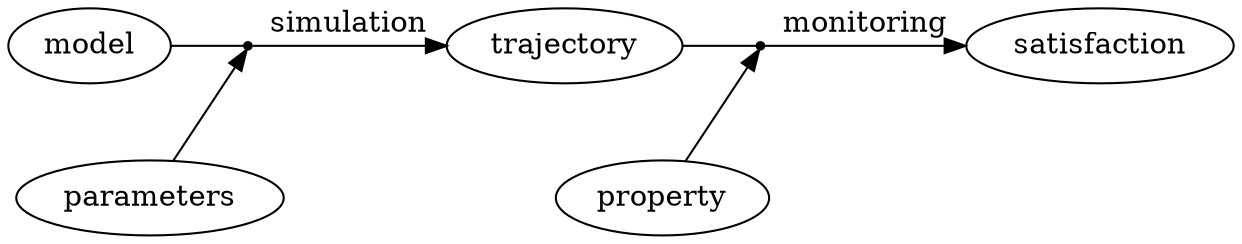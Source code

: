 digraph schema {
	model [label="model"]
	par [label="parameters"]
	traj [label="trajectory"]
	prop [label="property"]
	sat [label="satisfaction"]
	sim [shape="point",label=""]
	mon [shape="point",label=""]
	model -> sim [dir="none",constraint="false"]
	sim -> par [dir="back"]
	sim -> traj [constraint="false",label="simulation"]
	traj -> mon [dir="none",constraint="false"]
	mon -> prop [dir="back"]
	mon -> sat [constraint="false",label="monitoring"]
	model -> par [style="invisible",dir="none"]
	traj -> prop [style="invisible",dir="none"]
}
